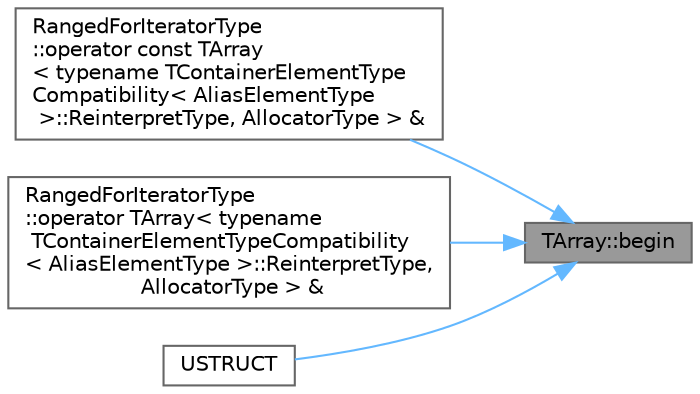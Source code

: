 digraph "TArray::begin"
{
 // INTERACTIVE_SVG=YES
 // LATEX_PDF_SIZE
  bgcolor="transparent";
  edge [fontname=Helvetica,fontsize=10,labelfontname=Helvetica,labelfontsize=10];
  node [fontname=Helvetica,fontsize=10,shape=box,height=0.2,width=0.4];
  rankdir="RL";
  Node1 [id="Node000001",label="TArray::begin",height=0.2,width=0.4,color="gray40", fillcolor="grey60", style="filled", fontcolor="black",tooltip="DO NOT USE DIRECTLY STL-like iterators to enable range-based for loop support."];
  Node1 -> Node2 [id="edge1_Node000001_Node000002",dir="back",color="steelblue1",style="solid",tooltip=" "];
  Node2 [id="Node000002",label="RangedForIteratorType\l::operator const TArray\l\< typename TContainerElementType\lCompatibility\< AliasElementType\l \>::ReinterpretType, AllocatorType \> &",height=0.2,width=0.4,color="grey40", fillcolor="white", style="filled",URL="$d4/d52/classTArray.html#a52e571659599aa990e05e99d60f04e53",tooltip=" "];
  Node1 -> Node3 [id="edge2_Node000001_Node000003",dir="back",color="steelblue1",style="solid",tooltip=" "];
  Node3 [id="Node000003",label="RangedForIteratorType\l::operator TArray\< typename\l TContainerElementTypeCompatibility\l\< AliasElementType \>::ReinterpretType,\l AllocatorType \> &",height=0.2,width=0.4,color="grey40", fillcolor="white", style="filled",URL="$d4/d52/classTArray.html#ab87db795876c11de141a04f913304649",tooltip=" "];
  Node1 -> Node4 [id="edge3_Node000001_Node000004",dir="back",color="steelblue1",style="solid",tooltip=" "];
  Node4 [id="Node000004",label="USTRUCT",height=0.2,width=0.4,color="grey40", fillcolor="white", style="filled",URL="$db/d93/RigVMClient_8h.html#ae2046329bd9f26331865d9f9830408cb",tooltip=" "];
}
